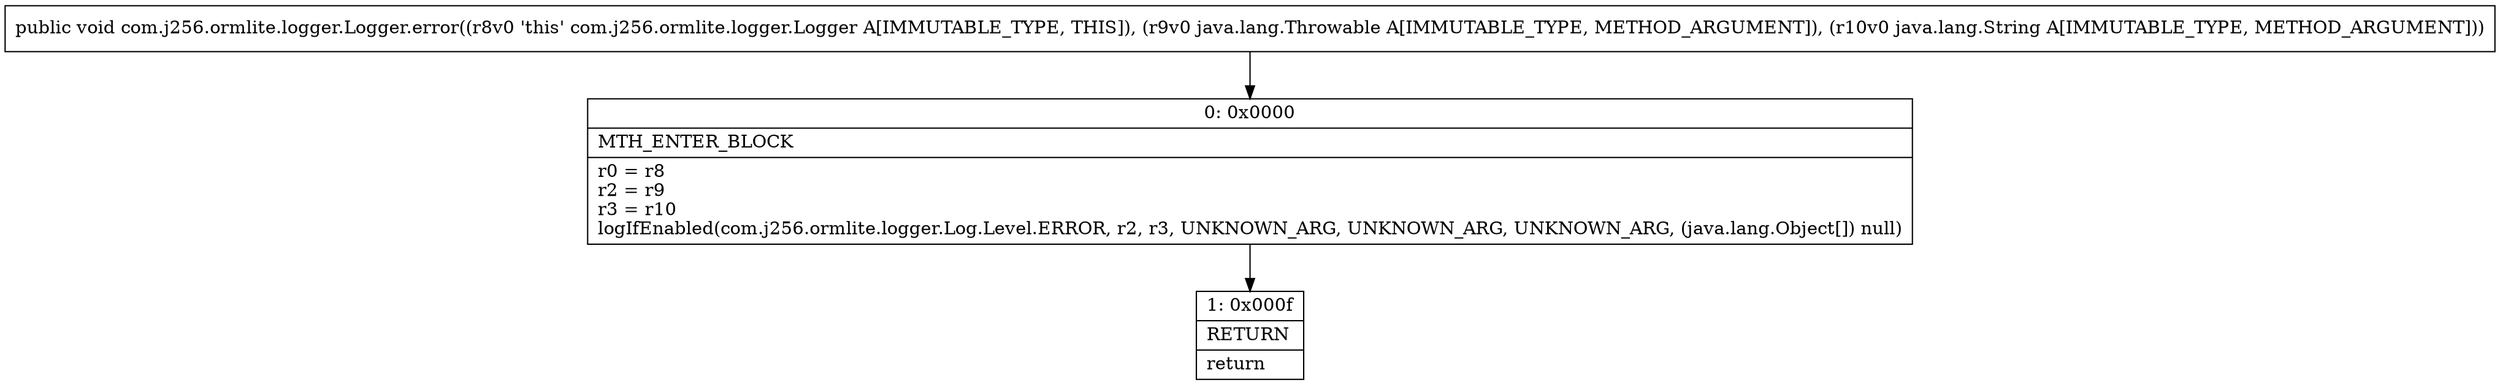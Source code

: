 digraph "CFG forcom.j256.ormlite.logger.Logger.error(Ljava\/lang\/Throwable;Ljava\/lang\/String;)V" {
Node_0 [shape=record,label="{0\:\ 0x0000|MTH_ENTER_BLOCK\l|r0 = r8\lr2 = r9\lr3 = r10\llogIfEnabled(com.j256.ormlite.logger.Log.Level.ERROR, r2, r3, UNKNOWN_ARG, UNKNOWN_ARG, UNKNOWN_ARG, (java.lang.Object[]) null)\l}"];
Node_1 [shape=record,label="{1\:\ 0x000f|RETURN\l|return\l}"];
MethodNode[shape=record,label="{public void com.j256.ormlite.logger.Logger.error((r8v0 'this' com.j256.ormlite.logger.Logger A[IMMUTABLE_TYPE, THIS]), (r9v0 java.lang.Throwable A[IMMUTABLE_TYPE, METHOD_ARGUMENT]), (r10v0 java.lang.String A[IMMUTABLE_TYPE, METHOD_ARGUMENT])) }"];
MethodNode -> Node_0;
Node_0 -> Node_1;
}

